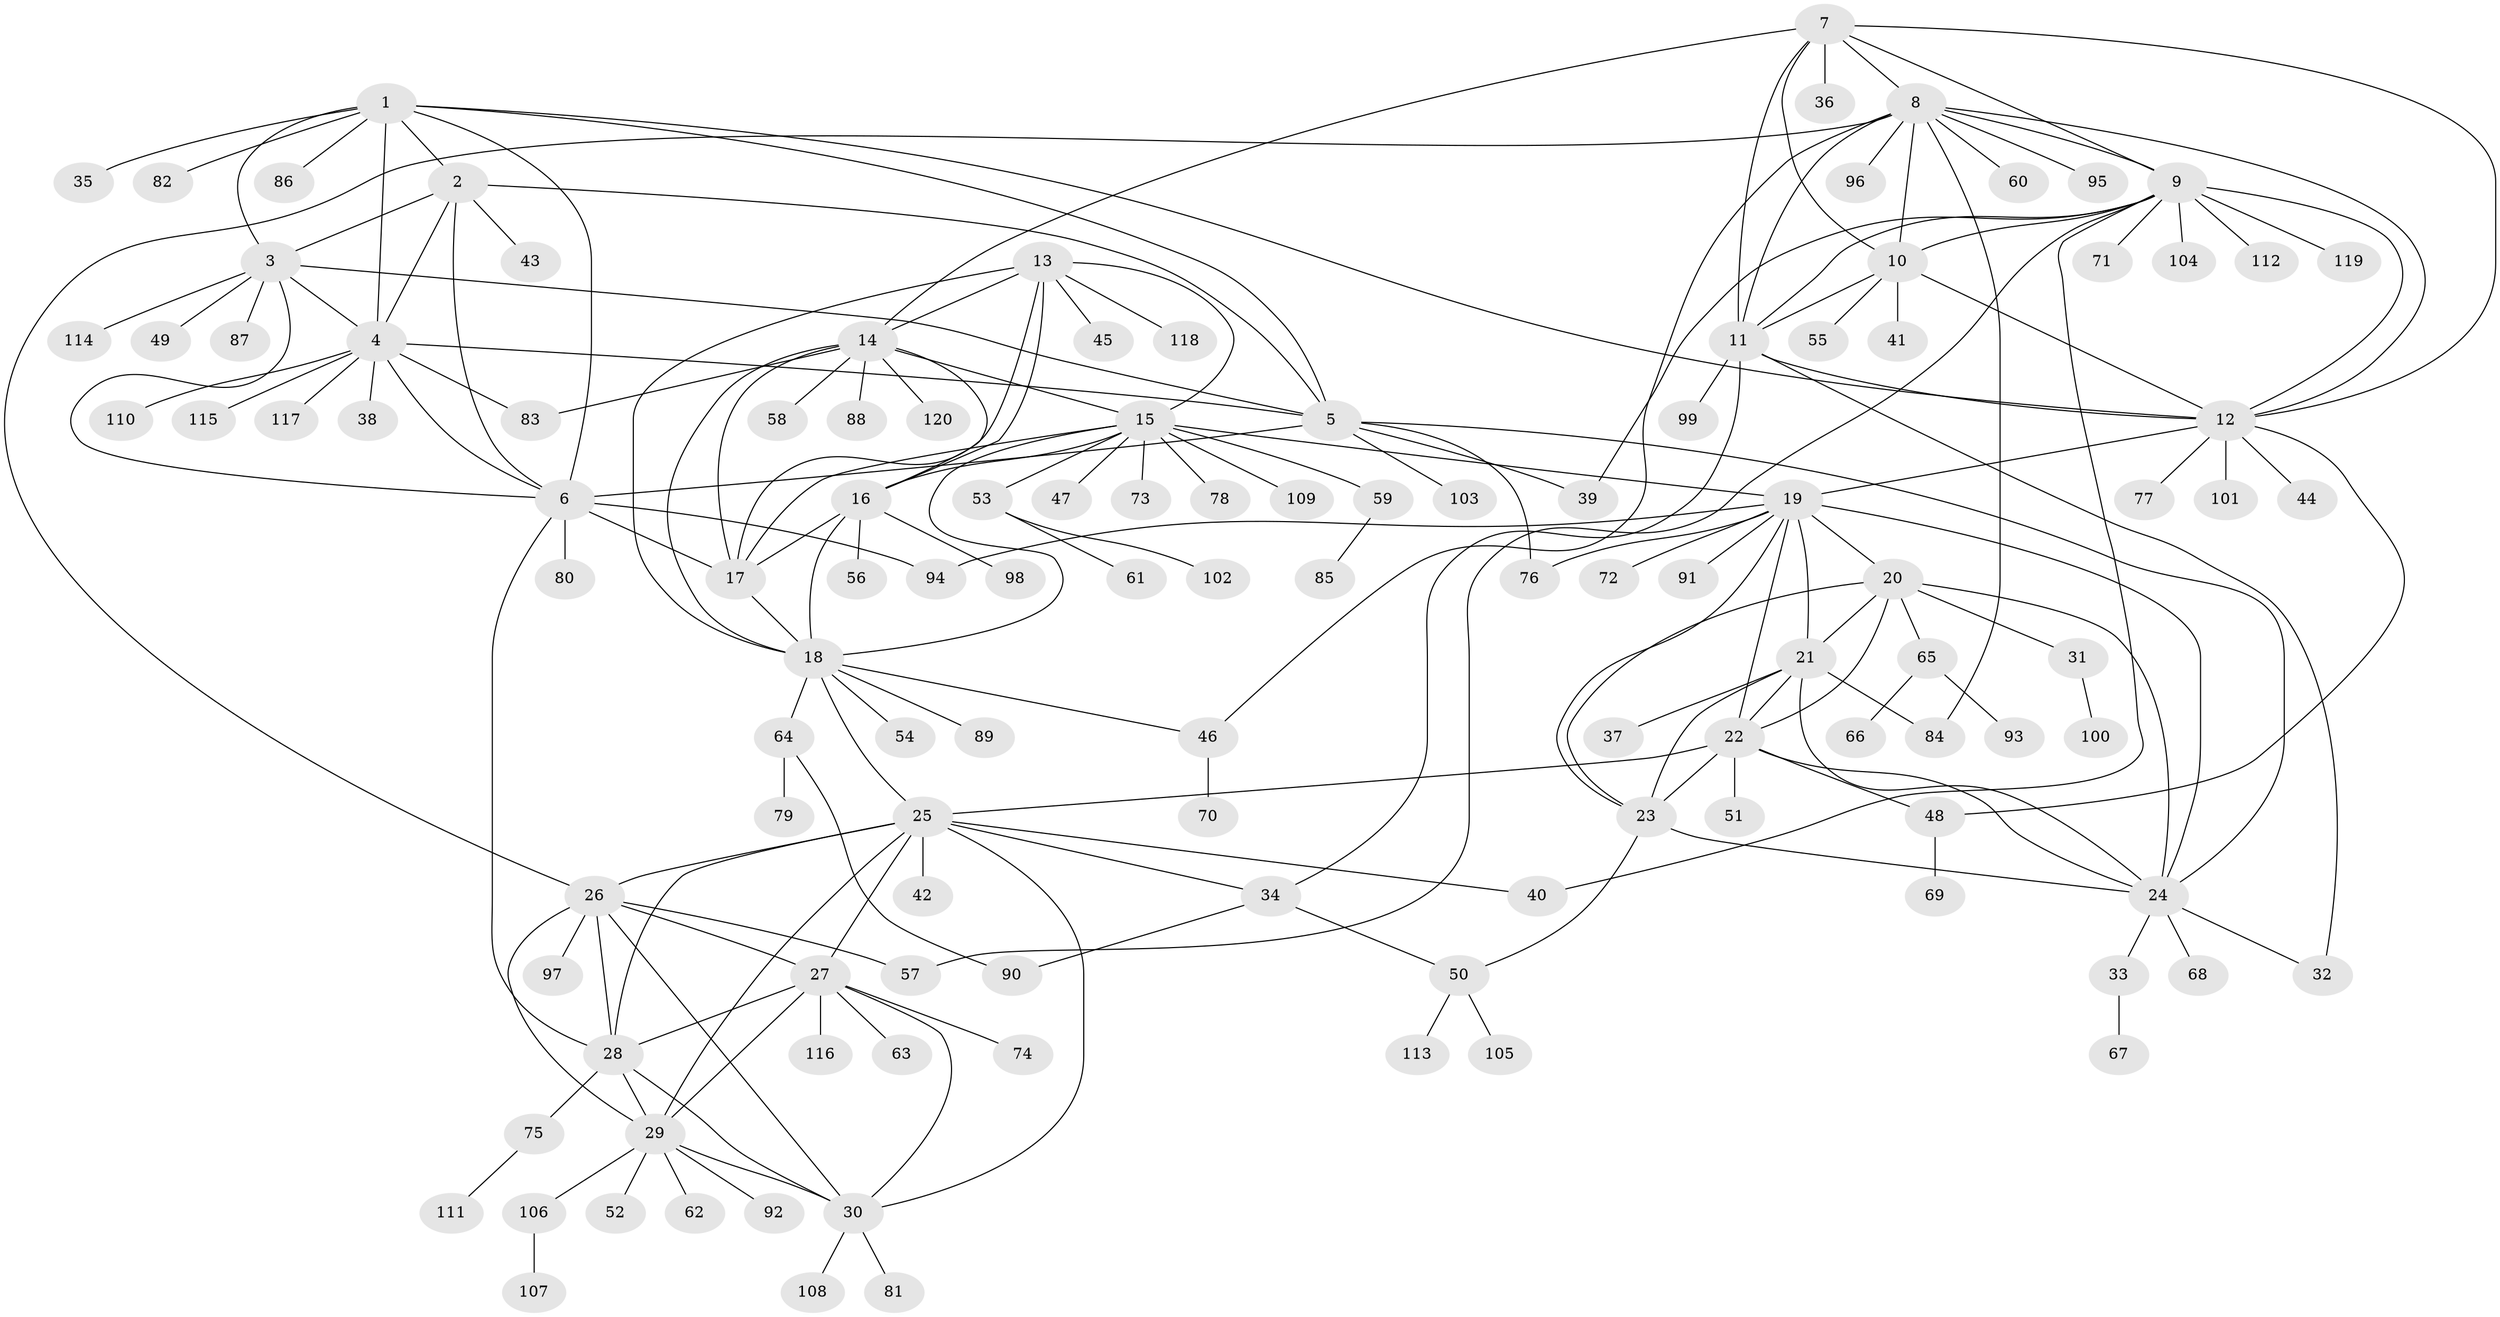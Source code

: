 // coarse degree distribution, {4: 0.016666666666666666, 9: 0.03333333333333333, 2: 0.16666666666666666, 1: 0.55, 12: 0.016666666666666666, 6: 0.05, 5: 0.06666666666666667, 10: 0.03333333333333333, 8: 0.016666666666666666, 7: 0.05}
// Generated by graph-tools (version 1.1) at 2025/37/03/04/25 23:37:41]
// undirected, 120 vertices, 188 edges
graph export_dot {
  node [color=gray90,style=filled];
  1;
  2;
  3;
  4;
  5;
  6;
  7;
  8;
  9;
  10;
  11;
  12;
  13;
  14;
  15;
  16;
  17;
  18;
  19;
  20;
  21;
  22;
  23;
  24;
  25;
  26;
  27;
  28;
  29;
  30;
  31;
  32;
  33;
  34;
  35;
  36;
  37;
  38;
  39;
  40;
  41;
  42;
  43;
  44;
  45;
  46;
  47;
  48;
  49;
  50;
  51;
  52;
  53;
  54;
  55;
  56;
  57;
  58;
  59;
  60;
  61;
  62;
  63;
  64;
  65;
  66;
  67;
  68;
  69;
  70;
  71;
  72;
  73;
  74;
  75;
  76;
  77;
  78;
  79;
  80;
  81;
  82;
  83;
  84;
  85;
  86;
  87;
  88;
  89;
  90;
  91;
  92;
  93;
  94;
  95;
  96;
  97;
  98;
  99;
  100;
  101;
  102;
  103;
  104;
  105;
  106;
  107;
  108;
  109;
  110;
  111;
  112;
  113;
  114;
  115;
  116;
  117;
  118;
  119;
  120;
  1 -- 2;
  1 -- 3;
  1 -- 4;
  1 -- 5;
  1 -- 6;
  1 -- 12;
  1 -- 35;
  1 -- 82;
  1 -- 86;
  2 -- 3;
  2 -- 4;
  2 -- 5;
  2 -- 6;
  2 -- 43;
  3 -- 4;
  3 -- 5;
  3 -- 6;
  3 -- 49;
  3 -- 87;
  3 -- 114;
  4 -- 5;
  4 -- 6;
  4 -- 38;
  4 -- 83;
  4 -- 110;
  4 -- 115;
  4 -- 117;
  5 -- 6;
  5 -- 24;
  5 -- 39;
  5 -- 76;
  5 -- 103;
  6 -- 17;
  6 -- 28;
  6 -- 80;
  6 -- 94;
  7 -- 8;
  7 -- 9;
  7 -- 10;
  7 -- 11;
  7 -- 12;
  7 -- 14;
  7 -- 36;
  8 -- 9;
  8 -- 10;
  8 -- 11;
  8 -- 12;
  8 -- 26;
  8 -- 46;
  8 -- 60;
  8 -- 84;
  8 -- 95;
  8 -- 96;
  9 -- 10;
  9 -- 11;
  9 -- 12;
  9 -- 39;
  9 -- 40;
  9 -- 57;
  9 -- 71;
  9 -- 104;
  9 -- 112;
  9 -- 119;
  10 -- 11;
  10 -- 12;
  10 -- 41;
  10 -- 55;
  11 -- 12;
  11 -- 32;
  11 -- 34;
  11 -- 99;
  12 -- 19;
  12 -- 44;
  12 -- 48;
  12 -- 77;
  12 -- 101;
  13 -- 14;
  13 -- 15;
  13 -- 16;
  13 -- 17;
  13 -- 18;
  13 -- 45;
  13 -- 118;
  14 -- 15;
  14 -- 16;
  14 -- 17;
  14 -- 18;
  14 -- 58;
  14 -- 83;
  14 -- 88;
  14 -- 120;
  15 -- 16;
  15 -- 17;
  15 -- 18;
  15 -- 19;
  15 -- 47;
  15 -- 53;
  15 -- 59;
  15 -- 73;
  15 -- 78;
  15 -- 109;
  16 -- 17;
  16 -- 18;
  16 -- 56;
  16 -- 98;
  17 -- 18;
  18 -- 25;
  18 -- 46;
  18 -- 54;
  18 -- 64;
  18 -- 89;
  19 -- 20;
  19 -- 21;
  19 -- 22;
  19 -- 23;
  19 -- 24;
  19 -- 72;
  19 -- 76;
  19 -- 91;
  19 -- 94;
  20 -- 21;
  20 -- 22;
  20 -- 23;
  20 -- 24;
  20 -- 31;
  20 -- 65;
  21 -- 22;
  21 -- 23;
  21 -- 24;
  21 -- 37;
  21 -- 84;
  22 -- 23;
  22 -- 24;
  22 -- 25;
  22 -- 48;
  22 -- 51;
  23 -- 24;
  23 -- 50;
  24 -- 32;
  24 -- 33;
  24 -- 68;
  25 -- 26;
  25 -- 27;
  25 -- 28;
  25 -- 29;
  25 -- 30;
  25 -- 34;
  25 -- 40;
  25 -- 42;
  26 -- 27;
  26 -- 28;
  26 -- 29;
  26 -- 30;
  26 -- 57;
  26 -- 97;
  27 -- 28;
  27 -- 29;
  27 -- 30;
  27 -- 63;
  27 -- 74;
  27 -- 116;
  28 -- 29;
  28 -- 30;
  28 -- 75;
  29 -- 30;
  29 -- 52;
  29 -- 62;
  29 -- 92;
  29 -- 106;
  30 -- 81;
  30 -- 108;
  31 -- 100;
  33 -- 67;
  34 -- 50;
  34 -- 90;
  46 -- 70;
  48 -- 69;
  50 -- 105;
  50 -- 113;
  53 -- 61;
  53 -- 102;
  59 -- 85;
  64 -- 79;
  64 -- 90;
  65 -- 66;
  65 -- 93;
  75 -- 111;
  106 -- 107;
}
